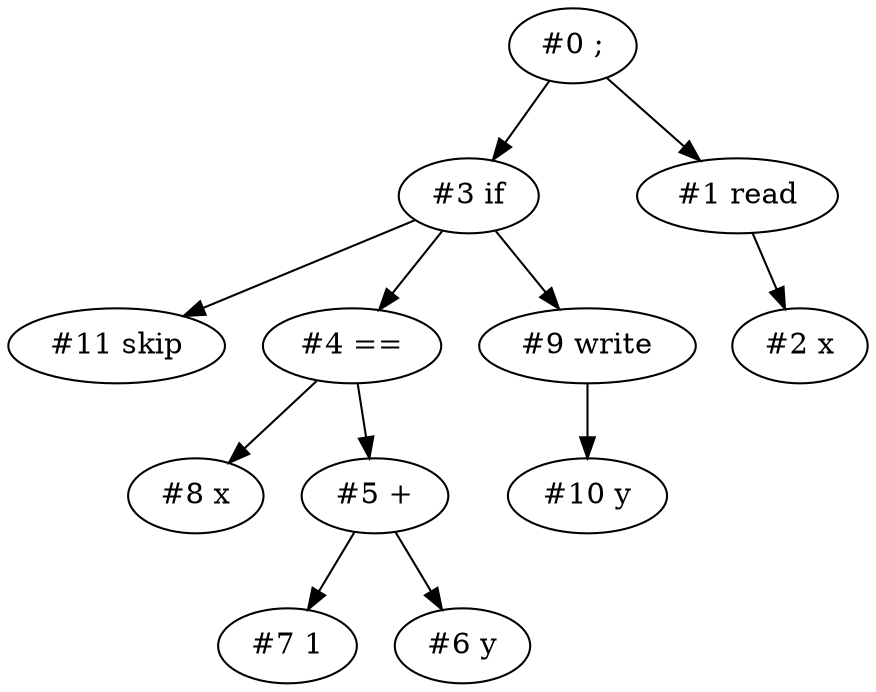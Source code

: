 digraph {
"#0 ;" -> "#3 if";
"#0 ;" -> "#1 read";
"#3 if" -> "#11 skip";
"#3 if" -> "#4 ==";
"#3 if" -> "#9 write";
"#9 write" -> "#10 y";
"#4 ==" -> "#8 x";
"#4 ==" -> "#5 +";
"#5 +" -> "#7 1";
"#5 +" -> "#6 y";
"#1 read" -> "#2 x";
}